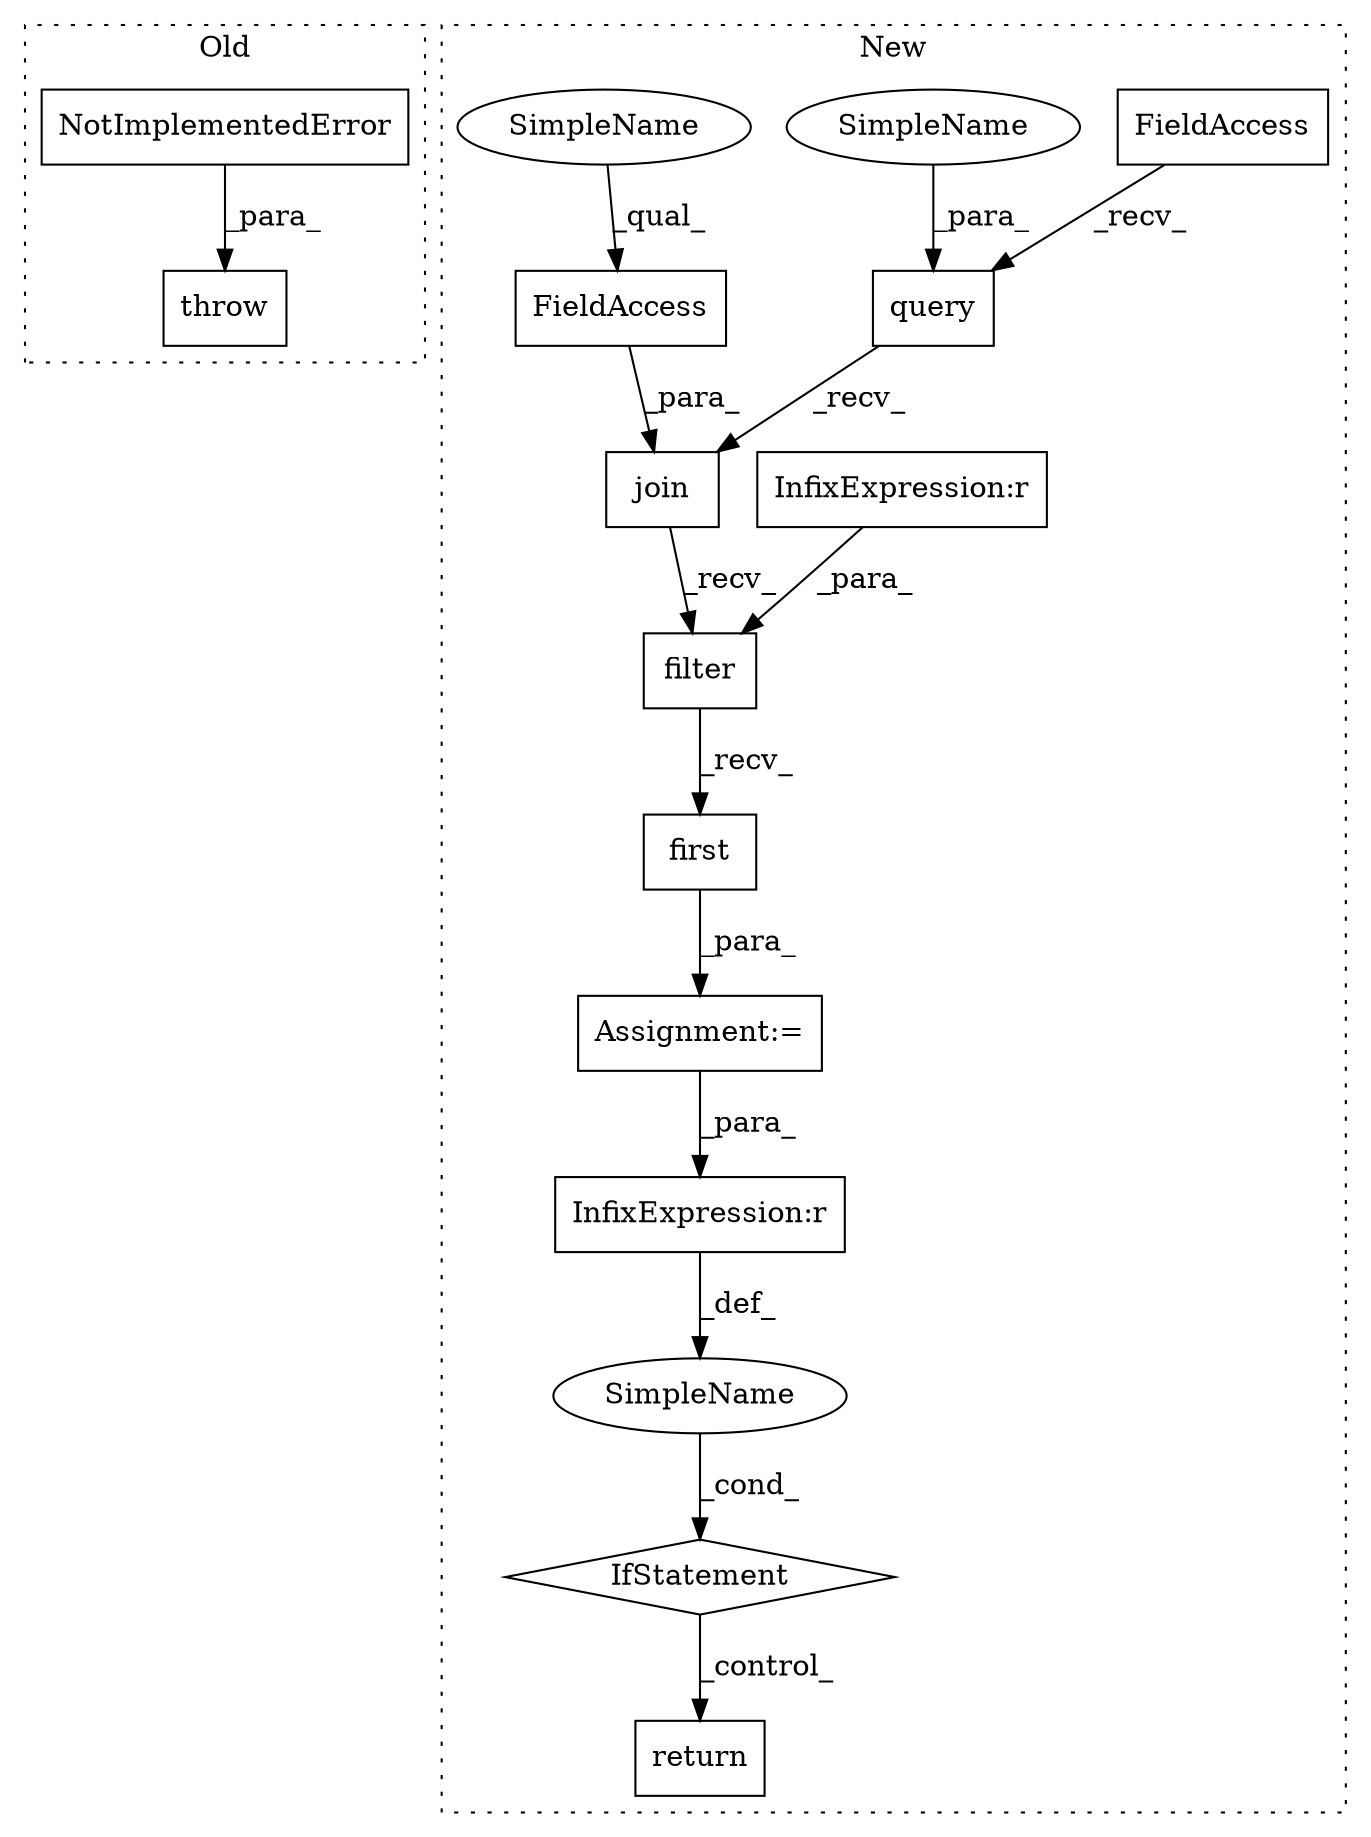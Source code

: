 digraph G {
subgraph cluster0 {
1 [label="NotImplementedError" a="32" s="17529" l="21" shape="box"];
13 [label="throw" a="53" s="17523" l="6" shape="box"];
label = "Old";
style="dotted";
}
subgraph cluster1 {
2 [label="first" a="32" s="18021" l="7" shape="box"];
3 [label="IfStatement" a="25" s="18034,18055" l="4,2" shape="diamond"];
4 [label="SimpleName" a="42" s="" l="" shape="ellipse"];
5 [label="return" a="41" s="18065" l="7" shape="box"];
6 [label="join" a="32" s="17975,17989" l="5,1" shape="box"];
7 [label="FieldAccess" a="22" s="17980" l="9" shape="box"];
8 [label="query" a="32" s="17963,17973" l="6,1" shape="box"];
9 [label="FieldAccess" a="22" s="17950" l="12" shape="box"];
10 [label="filter" a="32" s="17991,18019" l="7,1" shape="box"];
11 [label="InfixExpression:r" a="27" s="18008" l="4" shape="box"];
12 [label="InfixExpression:r" a="27" s="18047" l="4" shape="box"];
14 [label="Assignment:=" a="7" s="17949" l="1" shape="box"];
15 [label="SimpleName" a="42" s="17969" l="4" shape="ellipse"];
16 [label="SimpleName" a="42" s="17980" l="4" shape="ellipse"];
label = "New";
style="dotted";
}
1 -> 13 [label="_para_"];
2 -> 14 [label="_para_"];
3 -> 5 [label="_control_"];
4 -> 3 [label="_cond_"];
6 -> 10 [label="_recv_"];
7 -> 6 [label="_para_"];
8 -> 6 [label="_recv_"];
9 -> 8 [label="_recv_"];
10 -> 2 [label="_recv_"];
11 -> 10 [label="_para_"];
12 -> 4 [label="_def_"];
14 -> 12 [label="_para_"];
15 -> 8 [label="_para_"];
16 -> 7 [label="_qual_"];
}